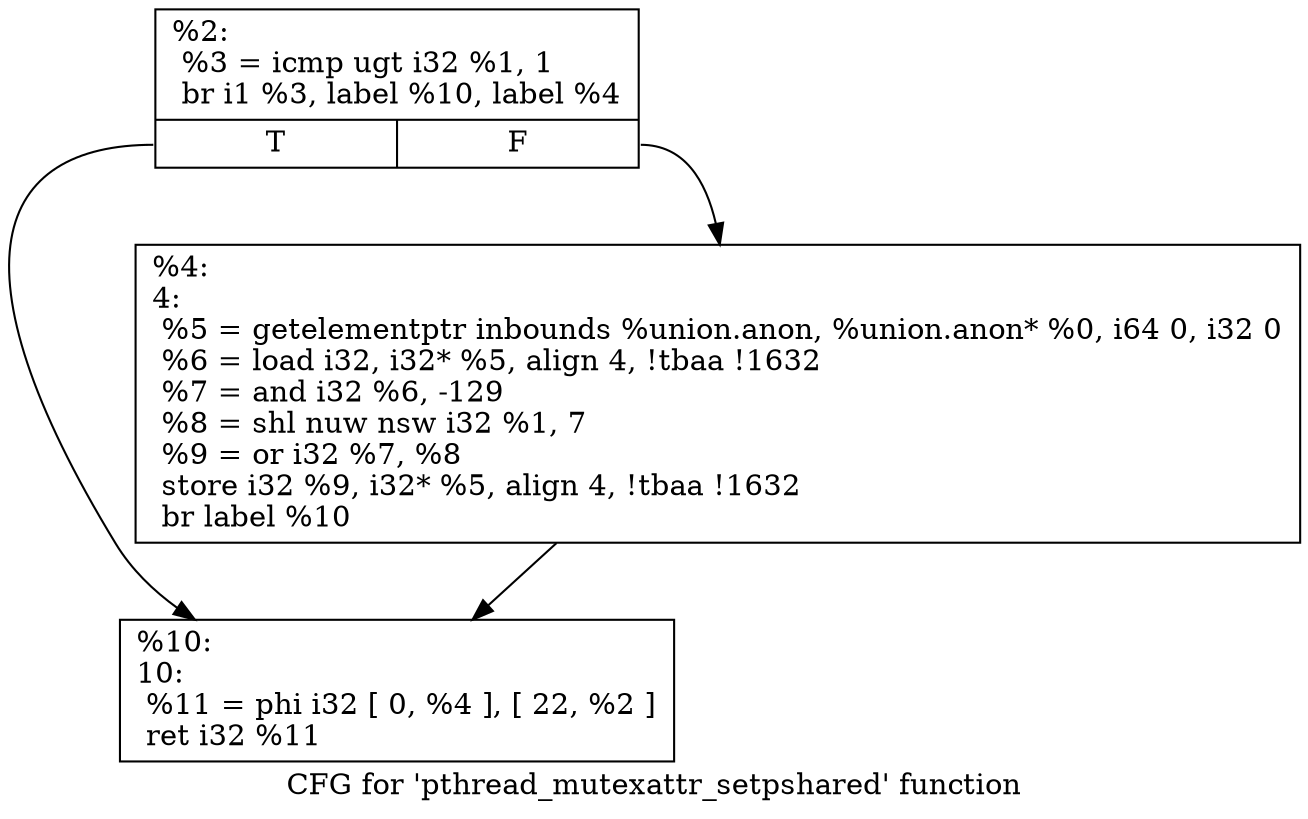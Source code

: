 digraph "CFG for 'pthread_mutexattr_setpshared' function" {
	label="CFG for 'pthread_mutexattr_setpshared' function";

	Node0x1bf97a0 [shape=record,label="{%2:\l  %3 = icmp ugt i32 %1, 1\l  br i1 %3, label %10, label %4\l|{<s0>T|<s1>F}}"];
	Node0x1bf97a0:s0 -> Node0x1bf9cd0;
	Node0x1bf97a0:s1 -> Node0x1bf9820;
	Node0x1bf9820 [shape=record,label="{%4:\l4:                                                \l  %5 = getelementptr inbounds %union.anon, %union.anon* %0, i64 0, i32 0\l  %6 = load i32, i32* %5, align 4, !tbaa !1632\l  %7 = and i32 %6, -129\l  %8 = shl nuw nsw i32 %1, 7\l  %9 = or i32 %7, %8\l  store i32 %9, i32* %5, align 4, !tbaa !1632\l  br label %10\l}"];
	Node0x1bf9820 -> Node0x1bf9cd0;
	Node0x1bf9cd0 [shape=record,label="{%10:\l10:                                               \l  %11 = phi i32 [ 0, %4 ], [ 22, %2 ]\l  ret i32 %11\l}"];
}
